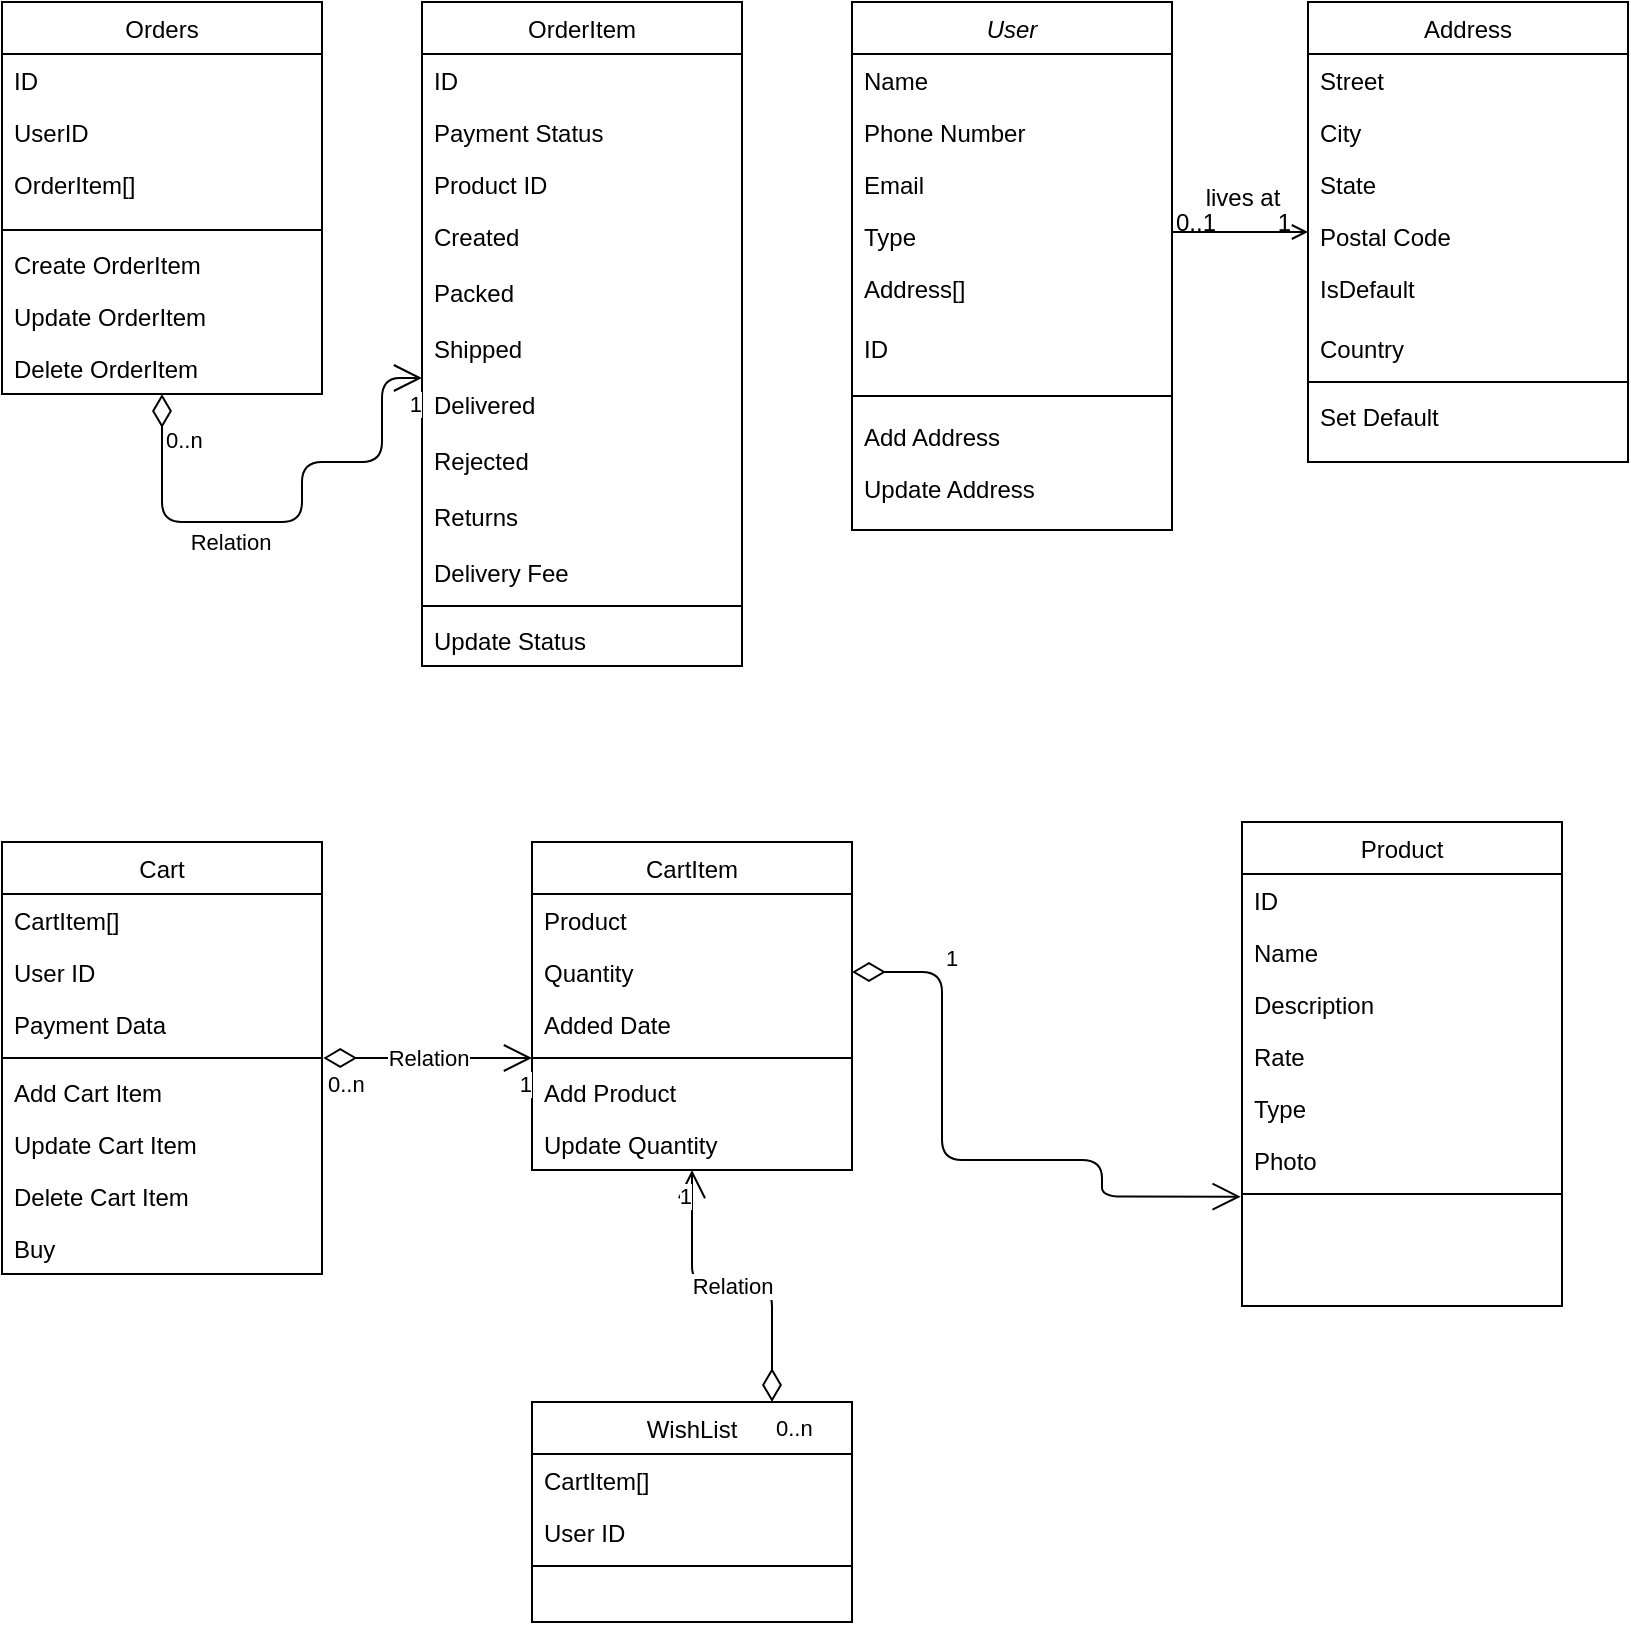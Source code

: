 <mxfile version="14.9.3" type="github">
  <diagram id="C5RBs43oDa-KdzZeNtuy" name="Page-1">
    <mxGraphModel dx="1022" dy="478" grid="1" gridSize="10" guides="1" tooltips="1" connect="1" arrows="1" fold="1" page="1" pageScale="1" pageWidth="827" pageHeight="1169" math="0" shadow="0">
      <root>
        <mxCell id="WIyWlLk6GJQsqaUBKTNV-0" />
        <mxCell id="WIyWlLk6GJQsqaUBKTNV-1" parent="WIyWlLk6GJQsqaUBKTNV-0" />
        <mxCell id="zkfFHV4jXpPFQw0GAbJ--0" value="User" style="swimlane;fontStyle=2;align=center;verticalAlign=top;childLayout=stackLayout;horizontal=1;startSize=26;horizontalStack=0;resizeParent=1;resizeLast=0;collapsible=1;marginBottom=0;rounded=0;shadow=0;strokeWidth=1;" parent="WIyWlLk6GJQsqaUBKTNV-1" vertex="1">
          <mxGeometry x="435" y="10" width="160" height="264" as="geometry">
            <mxRectangle x="230" y="140" width="160" height="26" as="alternateBounds" />
          </mxGeometry>
        </mxCell>
        <mxCell id="zkfFHV4jXpPFQw0GAbJ--1" value="Name" style="text;align=left;verticalAlign=top;spacingLeft=4;spacingRight=4;overflow=hidden;rotatable=0;points=[[0,0.5],[1,0.5]];portConstraint=eastwest;" parent="zkfFHV4jXpPFQw0GAbJ--0" vertex="1">
          <mxGeometry y="26" width="160" height="26" as="geometry" />
        </mxCell>
        <mxCell id="zkfFHV4jXpPFQw0GAbJ--2" value="Phone Number" style="text;align=left;verticalAlign=top;spacingLeft=4;spacingRight=4;overflow=hidden;rotatable=0;points=[[0,0.5],[1,0.5]];portConstraint=eastwest;rounded=0;shadow=0;html=0;" parent="zkfFHV4jXpPFQw0GAbJ--0" vertex="1">
          <mxGeometry y="52" width="160" height="26" as="geometry" />
        </mxCell>
        <mxCell id="zkfFHV4jXpPFQw0GAbJ--3" value="Email" style="text;align=left;verticalAlign=top;spacingLeft=4;spacingRight=4;overflow=hidden;rotatable=0;points=[[0,0.5],[1,0.5]];portConstraint=eastwest;rounded=0;shadow=0;html=0;" parent="zkfFHV4jXpPFQw0GAbJ--0" vertex="1">
          <mxGeometry y="78" width="160" height="26" as="geometry" />
        </mxCell>
        <mxCell id="DyezC6aLeG0_OlL_SEzV-1" value="Type" style="text;align=left;verticalAlign=top;spacingLeft=4;spacingRight=4;overflow=hidden;rotatable=0;points=[[0,0.5],[1,0.5]];portConstraint=eastwest;rounded=0;shadow=0;html=0;" parent="zkfFHV4jXpPFQw0GAbJ--0" vertex="1">
          <mxGeometry y="104" width="160" height="26" as="geometry" />
        </mxCell>
        <mxCell id="DyezC6aLeG0_OlL_SEzV-0" value="Address[]" style="text;align=left;verticalAlign=top;spacingLeft=4;spacingRight=4;overflow=hidden;rotatable=0;points=[[0,0.5],[1,0.5]];portConstraint=eastwest;rounded=0;shadow=0;html=0;" parent="zkfFHV4jXpPFQw0GAbJ--0" vertex="1">
          <mxGeometry y="130" width="160" height="30" as="geometry" />
        </mxCell>
        <mxCell id="iUmdqTqZfLeDE5vJXhXx-76" value="ID" style="text;align=left;verticalAlign=top;spacingLeft=4;spacingRight=4;overflow=hidden;rotatable=0;points=[[0,0.5],[1,0.5]];portConstraint=eastwest;rounded=0;shadow=0;html=0;" vertex="1" parent="zkfFHV4jXpPFQw0GAbJ--0">
          <mxGeometry y="160" width="160" height="30" as="geometry" />
        </mxCell>
        <mxCell id="zkfFHV4jXpPFQw0GAbJ--4" value="" style="line;html=1;strokeWidth=1;align=left;verticalAlign=middle;spacingTop=-1;spacingLeft=3;spacingRight=3;rotatable=0;labelPosition=right;points=[];portConstraint=eastwest;" parent="zkfFHV4jXpPFQw0GAbJ--0" vertex="1">
          <mxGeometry y="190" width="160" height="14" as="geometry" />
        </mxCell>
        <mxCell id="iUmdqTqZfLeDE5vJXhXx-86" value="Add Address" style="text;align=left;verticalAlign=top;spacingLeft=4;spacingRight=4;overflow=hidden;rotatable=0;points=[[0,0.5],[1,0.5]];portConstraint=eastwest;rounded=0;shadow=0;html=0;" vertex="1" parent="zkfFHV4jXpPFQw0GAbJ--0">
          <mxGeometry y="204" width="160" height="26" as="geometry" />
        </mxCell>
        <mxCell id="iUmdqTqZfLeDE5vJXhXx-81" value="Update Address" style="text;align=left;verticalAlign=top;spacingLeft=4;spacingRight=4;overflow=hidden;rotatable=0;points=[[0,0.5],[1,0.5]];portConstraint=eastwest;rounded=0;shadow=0;html=0;" vertex="1" parent="zkfFHV4jXpPFQw0GAbJ--0">
          <mxGeometry y="230" width="160" height="26" as="geometry" />
        </mxCell>
        <mxCell id="zkfFHV4jXpPFQw0GAbJ--6" value="Orders" style="swimlane;fontStyle=0;align=center;verticalAlign=top;childLayout=stackLayout;horizontal=1;startSize=26;horizontalStack=0;resizeParent=1;resizeLast=0;collapsible=1;marginBottom=0;rounded=0;shadow=0;strokeWidth=1;" parent="WIyWlLk6GJQsqaUBKTNV-1" vertex="1">
          <mxGeometry x="10" y="10" width="160" height="196" as="geometry">
            <mxRectangle x="130" y="380" width="160" height="26" as="alternateBounds" />
          </mxGeometry>
        </mxCell>
        <mxCell id="zkfFHV4jXpPFQw0GAbJ--7" value="ID" style="text;align=left;verticalAlign=top;spacingLeft=4;spacingRight=4;overflow=hidden;rotatable=0;points=[[0,0.5],[1,0.5]];portConstraint=eastwest;" parent="zkfFHV4jXpPFQw0GAbJ--6" vertex="1">
          <mxGeometry y="26" width="160" height="26" as="geometry" />
        </mxCell>
        <mxCell id="iUmdqTqZfLeDE5vJXhXx-36" value="UserID" style="text;align=left;verticalAlign=top;spacingLeft=4;spacingRight=4;overflow=hidden;rotatable=0;points=[[0,0.5],[1,0.5]];portConstraint=eastwest;" vertex="1" parent="zkfFHV4jXpPFQw0GAbJ--6">
          <mxGeometry y="52" width="160" height="26" as="geometry" />
        </mxCell>
        <mxCell id="zkfFHV4jXpPFQw0GAbJ--8" value="OrderItem[]" style="text;align=left;verticalAlign=top;spacingLeft=4;spacingRight=4;overflow=hidden;rotatable=0;points=[[0,0.5],[1,0.5]];portConstraint=eastwest;rounded=0;shadow=0;html=0;" parent="zkfFHV4jXpPFQw0GAbJ--6" vertex="1">
          <mxGeometry y="78" width="160" height="32" as="geometry" />
        </mxCell>
        <mxCell id="zkfFHV4jXpPFQw0GAbJ--9" value="" style="line;html=1;strokeWidth=1;align=left;verticalAlign=middle;spacingTop=-1;spacingLeft=3;spacingRight=3;rotatable=0;labelPosition=right;points=[];portConstraint=eastwest;" parent="zkfFHV4jXpPFQw0GAbJ--6" vertex="1">
          <mxGeometry y="110" width="160" height="8" as="geometry" />
        </mxCell>
        <mxCell id="iUmdqTqZfLeDE5vJXhXx-87" value="Create OrderItem" style="text;align=left;verticalAlign=top;spacingLeft=4;spacingRight=4;overflow=hidden;rotatable=0;points=[[0,0.5],[1,0.5]];portConstraint=eastwest;" vertex="1" parent="zkfFHV4jXpPFQw0GAbJ--6">
          <mxGeometry y="118" width="160" height="26" as="geometry" />
        </mxCell>
        <mxCell id="iUmdqTqZfLeDE5vJXhXx-88" value="Update OrderItem" style="text;align=left;verticalAlign=top;spacingLeft=4;spacingRight=4;overflow=hidden;rotatable=0;points=[[0,0.5],[1,0.5]];portConstraint=eastwest;" vertex="1" parent="zkfFHV4jXpPFQw0GAbJ--6">
          <mxGeometry y="144" width="160" height="26" as="geometry" />
        </mxCell>
        <mxCell id="iUmdqTqZfLeDE5vJXhXx-89" value="Delete OrderItem" style="text;align=left;verticalAlign=top;spacingLeft=4;spacingRight=4;overflow=hidden;rotatable=0;points=[[0,0.5],[1,0.5]];portConstraint=eastwest;" vertex="1" parent="zkfFHV4jXpPFQw0GAbJ--6">
          <mxGeometry y="170" width="160" height="26" as="geometry" />
        </mxCell>
        <mxCell id="zkfFHV4jXpPFQw0GAbJ--13" value="WishList" style="swimlane;fontStyle=0;align=center;verticalAlign=top;childLayout=stackLayout;horizontal=1;startSize=26;horizontalStack=0;resizeParent=1;resizeLast=0;collapsible=1;marginBottom=0;rounded=0;shadow=0;strokeWidth=1;" parent="WIyWlLk6GJQsqaUBKTNV-1" vertex="1">
          <mxGeometry x="275" y="710" width="160" height="110" as="geometry">
            <mxRectangle x="340" y="380" width="170" height="26" as="alternateBounds" />
          </mxGeometry>
        </mxCell>
        <mxCell id="zkfFHV4jXpPFQw0GAbJ--14" value="CartItem[]" style="text;align=left;verticalAlign=top;spacingLeft=4;spacingRight=4;overflow=hidden;rotatable=0;points=[[0,0.5],[1,0.5]];portConstraint=eastwest;" parent="zkfFHV4jXpPFQw0GAbJ--13" vertex="1">
          <mxGeometry y="26" width="160" height="26" as="geometry" />
        </mxCell>
        <mxCell id="iUmdqTqZfLeDE5vJXhXx-77" value="User ID" style="text;align=left;verticalAlign=top;spacingLeft=4;spacingRight=4;overflow=hidden;rotatable=0;points=[[0,0.5],[1,0.5]];portConstraint=eastwest;" vertex="1" parent="zkfFHV4jXpPFQw0GAbJ--13">
          <mxGeometry y="52" width="160" height="26" as="geometry" />
        </mxCell>
        <mxCell id="zkfFHV4jXpPFQw0GAbJ--15" value="" style="line;html=1;strokeWidth=1;align=left;verticalAlign=middle;spacingTop=-1;spacingLeft=3;spacingRight=3;rotatable=0;labelPosition=right;points=[];portConstraint=eastwest;" parent="zkfFHV4jXpPFQw0GAbJ--13" vertex="1">
          <mxGeometry y="78" width="160" height="8" as="geometry" />
        </mxCell>
        <mxCell id="zkfFHV4jXpPFQw0GAbJ--17" value="Address" style="swimlane;fontStyle=0;align=center;verticalAlign=top;childLayout=stackLayout;horizontal=1;startSize=26;horizontalStack=0;resizeParent=1;resizeLast=0;collapsible=1;marginBottom=0;rounded=0;shadow=0;strokeWidth=1;" parent="WIyWlLk6GJQsqaUBKTNV-1" vertex="1">
          <mxGeometry x="663" y="10" width="160" height="230" as="geometry">
            <mxRectangle x="550" y="140" width="160" height="26" as="alternateBounds" />
          </mxGeometry>
        </mxCell>
        <mxCell id="zkfFHV4jXpPFQw0GAbJ--18" value="Street" style="text;align=left;verticalAlign=top;spacingLeft=4;spacingRight=4;overflow=hidden;rotatable=0;points=[[0,0.5],[1,0.5]];portConstraint=eastwest;" parent="zkfFHV4jXpPFQw0GAbJ--17" vertex="1">
          <mxGeometry y="26" width="160" height="26" as="geometry" />
        </mxCell>
        <mxCell id="zkfFHV4jXpPFQw0GAbJ--19" value="City" style="text;align=left;verticalAlign=top;spacingLeft=4;spacingRight=4;overflow=hidden;rotatable=0;points=[[0,0.5],[1,0.5]];portConstraint=eastwest;rounded=0;shadow=0;html=0;" parent="zkfFHV4jXpPFQw0GAbJ--17" vertex="1">
          <mxGeometry y="52" width="160" height="26" as="geometry" />
        </mxCell>
        <mxCell id="zkfFHV4jXpPFQw0GAbJ--20" value="State" style="text;align=left;verticalAlign=top;spacingLeft=4;spacingRight=4;overflow=hidden;rotatable=0;points=[[0,0.5],[1,0.5]];portConstraint=eastwest;rounded=0;shadow=0;html=0;" parent="zkfFHV4jXpPFQw0GAbJ--17" vertex="1">
          <mxGeometry y="78" width="160" height="26" as="geometry" />
        </mxCell>
        <mxCell id="zkfFHV4jXpPFQw0GAbJ--21" value="Postal Code" style="text;align=left;verticalAlign=top;spacingLeft=4;spacingRight=4;overflow=hidden;rotatable=0;points=[[0,0.5],[1,0.5]];portConstraint=eastwest;rounded=0;shadow=0;html=0;" parent="zkfFHV4jXpPFQw0GAbJ--17" vertex="1">
          <mxGeometry y="104" width="160" height="26" as="geometry" />
        </mxCell>
        <mxCell id="DyezC6aLeG0_OlL_SEzV-2" value="IsDefault" style="text;align=left;verticalAlign=top;spacingLeft=4;spacingRight=4;overflow=hidden;rotatable=0;points=[[0,0.5],[1,0.5]];portConstraint=eastwest;rounded=0;shadow=0;html=0;" parent="zkfFHV4jXpPFQw0GAbJ--17" vertex="1">
          <mxGeometry y="130" width="160" height="30" as="geometry" />
        </mxCell>
        <mxCell id="zkfFHV4jXpPFQw0GAbJ--22" value="Country" style="text;align=left;verticalAlign=top;spacingLeft=4;spacingRight=4;overflow=hidden;rotatable=0;points=[[0,0.5],[1,0.5]];portConstraint=eastwest;rounded=0;shadow=0;html=0;" parent="zkfFHV4jXpPFQw0GAbJ--17" vertex="1">
          <mxGeometry y="160" width="160" height="26" as="geometry" />
        </mxCell>
        <mxCell id="zkfFHV4jXpPFQw0GAbJ--23" value="" style="line;html=1;strokeWidth=1;align=left;verticalAlign=middle;spacingTop=-1;spacingLeft=3;spacingRight=3;rotatable=0;labelPosition=right;points=[];portConstraint=eastwest;" parent="zkfFHV4jXpPFQw0GAbJ--17" vertex="1">
          <mxGeometry y="186" width="160" height="8" as="geometry" />
        </mxCell>
        <mxCell id="iUmdqTqZfLeDE5vJXhXx-82" value="Set Default" style="text;align=left;verticalAlign=top;spacingLeft=4;spacingRight=4;overflow=hidden;rotatable=0;points=[[0,0.5],[1,0.5]];portConstraint=eastwest;rounded=0;shadow=0;html=0;" vertex="1" parent="zkfFHV4jXpPFQw0GAbJ--17">
          <mxGeometry y="194" width="160" height="26" as="geometry" />
        </mxCell>
        <mxCell id="zkfFHV4jXpPFQw0GAbJ--26" value="" style="endArrow=open;shadow=0;strokeWidth=1;rounded=0;endFill=1;edgeStyle=elbowEdgeStyle;elbow=vertical;" parent="WIyWlLk6GJQsqaUBKTNV-1" source="zkfFHV4jXpPFQw0GAbJ--0" target="zkfFHV4jXpPFQw0GAbJ--17" edge="1">
          <mxGeometry x="0.5" y="41" relative="1" as="geometry">
            <mxPoint x="380" y="192" as="sourcePoint" />
            <mxPoint x="540" y="192" as="targetPoint" />
            <mxPoint x="-40" y="32" as="offset" />
          </mxGeometry>
        </mxCell>
        <mxCell id="zkfFHV4jXpPFQw0GAbJ--27" value="0..1" style="resizable=0;align=left;verticalAlign=bottom;labelBackgroundColor=none;fontSize=12;" parent="zkfFHV4jXpPFQw0GAbJ--26" connectable="0" vertex="1">
          <mxGeometry x="-1" relative="1" as="geometry">
            <mxPoint y="4" as="offset" />
          </mxGeometry>
        </mxCell>
        <mxCell id="zkfFHV4jXpPFQw0GAbJ--28" value="1" style="resizable=0;align=right;verticalAlign=bottom;labelBackgroundColor=none;fontSize=12;" parent="zkfFHV4jXpPFQw0GAbJ--26" connectable="0" vertex="1">
          <mxGeometry x="1" relative="1" as="geometry">
            <mxPoint x="-7" y="4" as="offset" />
          </mxGeometry>
        </mxCell>
        <mxCell id="zkfFHV4jXpPFQw0GAbJ--29" value="lives at" style="text;html=1;resizable=0;points=[];;align=center;verticalAlign=middle;labelBackgroundColor=none;rounded=0;shadow=0;strokeWidth=1;fontSize=12;" parent="zkfFHV4jXpPFQw0GAbJ--26" vertex="1" connectable="0">
          <mxGeometry x="0.5" y="49" relative="1" as="geometry">
            <mxPoint x="-16" y="32" as="offset" />
          </mxGeometry>
        </mxCell>
        <mxCell id="iUmdqTqZfLeDE5vJXhXx-0" value="CartItem" style="swimlane;fontStyle=0;align=center;verticalAlign=top;childLayout=stackLayout;horizontal=1;startSize=26;horizontalStack=0;resizeParent=1;resizeLast=0;collapsible=1;marginBottom=0;rounded=0;shadow=0;strokeWidth=1;" vertex="1" parent="WIyWlLk6GJQsqaUBKTNV-1">
          <mxGeometry x="275" y="430" width="160" height="164" as="geometry">
            <mxRectangle x="130" y="380" width="160" height="26" as="alternateBounds" />
          </mxGeometry>
        </mxCell>
        <mxCell id="iUmdqTqZfLeDE5vJXhXx-1" value="Product" style="text;align=left;verticalAlign=top;spacingLeft=4;spacingRight=4;overflow=hidden;rotatable=0;points=[[0,0.5],[1,0.5]];portConstraint=eastwest;" vertex="1" parent="iUmdqTqZfLeDE5vJXhXx-0">
          <mxGeometry y="26" width="160" height="26" as="geometry" />
        </mxCell>
        <mxCell id="iUmdqTqZfLeDE5vJXhXx-2" value="Quantity" style="text;align=left;verticalAlign=top;spacingLeft=4;spacingRight=4;overflow=hidden;rotatable=0;points=[[0,0.5],[1,0.5]];portConstraint=eastwest;rounded=0;shadow=0;html=0;" vertex="1" parent="iUmdqTqZfLeDE5vJXhXx-0">
          <mxGeometry y="52" width="160" height="26" as="geometry" />
        </mxCell>
        <mxCell id="iUmdqTqZfLeDE5vJXhXx-24" value="Added Date" style="text;align=left;verticalAlign=top;spacingLeft=4;spacingRight=4;overflow=hidden;rotatable=0;points=[[0,0.5],[1,0.5]];portConstraint=eastwest;rounded=0;shadow=0;html=0;" vertex="1" parent="iUmdqTqZfLeDE5vJXhXx-0">
          <mxGeometry y="78" width="160" height="26" as="geometry" />
        </mxCell>
        <mxCell id="iUmdqTqZfLeDE5vJXhXx-3" value="" style="line;html=1;strokeWidth=1;align=left;verticalAlign=middle;spacingTop=-1;spacingLeft=3;spacingRight=3;rotatable=0;labelPosition=right;points=[];portConstraint=eastwest;" vertex="1" parent="iUmdqTqZfLeDE5vJXhXx-0">
          <mxGeometry y="104" width="160" height="8" as="geometry" />
        </mxCell>
        <mxCell id="iUmdqTqZfLeDE5vJXhXx-94" value="Add Product" style="text;align=left;verticalAlign=top;spacingLeft=4;spacingRight=4;overflow=hidden;rotatable=0;points=[[0,0.5],[1,0.5]];portConstraint=eastwest;" vertex="1" parent="iUmdqTqZfLeDE5vJXhXx-0">
          <mxGeometry y="112" width="160" height="26" as="geometry" />
        </mxCell>
        <mxCell id="iUmdqTqZfLeDE5vJXhXx-95" value="Update Quantity" style="text;align=left;verticalAlign=top;spacingLeft=4;spacingRight=4;overflow=hidden;rotatable=0;points=[[0,0.5],[1,0.5]];portConstraint=eastwest;" vertex="1" parent="iUmdqTqZfLeDE5vJXhXx-0">
          <mxGeometry y="138" width="160" height="26" as="geometry" />
        </mxCell>
        <mxCell id="iUmdqTqZfLeDE5vJXhXx-6" value="Product" style="swimlane;fontStyle=0;align=center;verticalAlign=top;childLayout=stackLayout;horizontal=1;startSize=26;horizontalStack=0;resizeParent=1;resizeLast=0;collapsible=1;marginBottom=0;rounded=0;shadow=0;strokeWidth=1;" vertex="1" parent="WIyWlLk6GJQsqaUBKTNV-1">
          <mxGeometry x="630" y="420" width="160" height="242" as="geometry">
            <mxRectangle x="130" y="380" width="160" height="26" as="alternateBounds" />
          </mxGeometry>
        </mxCell>
        <mxCell id="iUmdqTqZfLeDE5vJXhXx-8" value="ID" style="text;align=left;verticalAlign=top;spacingLeft=4;spacingRight=4;overflow=hidden;rotatable=0;points=[[0,0.5],[1,0.5]];portConstraint=eastwest;rounded=0;shadow=0;html=0;" vertex="1" parent="iUmdqTqZfLeDE5vJXhXx-6">
          <mxGeometry y="26" width="160" height="26" as="geometry" />
        </mxCell>
        <mxCell id="iUmdqTqZfLeDE5vJXhXx-7" value="Name" style="text;align=left;verticalAlign=top;spacingLeft=4;spacingRight=4;overflow=hidden;rotatable=0;points=[[0,0.5],[1,0.5]];portConstraint=eastwest;" vertex="1" parent="iUmdqTqZfLeDE5vJXhXx-6">
          <mxGeometry y="52" width="160" height="26" as="geometry" />
        </mxCell>
        <mxCell id="iUmdqTqZfLeDE5vJXhXx-20" value="Description" style="text;align=left;verticalAlign=top;spacingLeft=4;spacingRight=4;overflow=hidden;rotatable=0;points=[[0,0.5],[1,0.5]];portConstraint=eastwest;rounded=0;shadow=0;html=0;" vertex="1" parent="iUmdqTqZfLeDE5vJXhXx-6">
          <mxGeometry y="78" width="160" height="26" as="geometry" />
        </mxCell>
        <mxCell id="iUmdqTqZfLeDE5vJXhXx-21" value="Rate" style="text;align=left;verticalAlign=top;spacingLeft=4;spacingRight=4;overflow=hidden;rotatable=0;points=[[0,0.5],[1,0.5]];portConstraint=eastwest;rounded=0;shadow=0;html=0;" vertex="1" parent="iUmdqTqZfLeDE5vJXhXx-6">
          <mxGeometry y="104" width="160" height="26" as="geometry" />
        </mxCell>
        <mxCell id="iUmdqTqZfLeDE5vJXhXx-22" value="Type" style="text;align=left;verticalAlign=top;spacingLeft=4;spacingRight=4;overflow=hidden;rotatable=0;points=[[0,0.5],[1,0.5]];portConstraint=eastwest;rounded=0;shadow=0;html=0;" vertex="1" parent="iUmdqTqZfLeDE5vJXhXx-6">
          <mxGeometry y="130" width="160" height="26" as="geometry" />
        </mxCell>
        <mxCell id="iUmdqTqZfLeDE5vJXhXx-23" value="Photo" style="text;align=left;verticalAlign=top;spacingLeft=4;spacingRight=4;overflow=hidden;rotatable=0;points=[[0,0.5],[1,0.5]];portConstraint=eastwest;rounded=0;shadow=0;html=0;" vertex="1" parent="iUmdqTqZfLeDE5vJXhXx-6">
          <mxGeometry y="156" width="160" height="26" as="geometry" />
        </mxCell>
        <mxCell id="iUmdqTqZfLeDE5vJXhXx-9" value="" style="line;html=1;strokeWidth=1;align=left;verticalAlign=middle;spacingTop=-1;spacingLeft=3;spacingRight=3;rotatable=0;labelPosition=right;points=[];portConstraint=eastwest;" vertex="1" parent="iUmdqTqZfLeDE5vJXhXx-6">
          <mxGeometry y="182" width="160" height="8" as="geometry" />
        </mxCell>
        <mxCell id="iUmdqTqZfLeDE5vJXhXx-12" value="Cart" style="swimlane;fontStyle=0;align=center;verticalAlign=top;childLayout=stackLayout;horizontal=1;startSize=26;horizontalStack=0;resizeParent=1;resizeLast=0;collapsible=1;marginBottom=0;rounded=0;shadow=0;strokeWidth=1;" vertex="1" parent="WIyWlLk6GJQsqaUBKTNV-1">
          <mxGeometry x="10" y="430" width="160" height="216" as="geometry">
            <mxRectangle x="130" y="380" width="160" height="26" as="alternateBounds" />
          </mxGeometry>
        </mxCell>
        <mxCell id="iUmdqTqZfLeDE5vJXhXx-13" value="CartItem[]" style="text;align=left;verticalAlign=top;spacingLeft=4;spacingRight=4;overflow=hidden;rotatable=0;points=[[0,0.5],[1,0.5]];portConstraint=eastwest;" vertex="1" parent="iUmdqTqZfLeDE5vJXhXx-12">
          <mxGeometry y="26" width="160" height="26" as="geometry" />
        </mxCell>
        <mxCell id="iUmdqTqZfLeDE5vJXhXx-78" value="User ID" style="text;align=left;verticalAlign=top;spacingLeft=4;spacingRight=4;overflow=hidden;rotatable=0;points=[[0,0.5],[1,0.5]];portConstraint=eastwest;" vertex="1" parent="iUmdqTqZfLeDE5vJXhXx-12">
          <mxGeometry y="52" width="160" height="26" as="geometry" />
        </mxCell>
        <mxCell id="iUmdqTqZfLeDE5vJXhXx-105" value="Payment Data" style="text;align=left;verticalAlign=top;spacingLeft=4;spacingRight=4;overflow=hidden;rotatable=0;points=[[0,0.5],[1,0.5]];portConstraint=eastwest;" vertex="1" parent="iUmdqTqZfLeDE5vJXhXx-12">
          <mxGeometry y="78" width="160" height="26" as="geometry" />
        </mxCell>
        <mxCell id="iUmdqTqZfLeDE5vJXhXx-15" value="" style="line;html=1;strokeWidth=1;align=left;verticalAlign=middle;spacingTop=-1;spacingLeft=3;spacingRight=3;rotatable=0;labelPosition=right;points=[];portConstraint=eastwest;" vertex="1" parent="iUmdqTqZfLeDE5vJXhXx-12">
          <mxGeometry y="104" width="160" height="8" as="geometry" />
        </mxCell>
        <mxCell id="iUmdqTqZfLeDE5vJXhXx-91" value="Add Cart Item" style="text;align=left;verticalAlign=top;spacingLeft=4;spacingRight=4;overflow=hidden;rotatable=0;points=[[0,0.5],[1,0.5]];portConstraint=eastwest;" vertex="1" parent="iUmdqTqZfLeDE5vJXhXx-12">
          <mxGeometry y="112" width="160" height="26" as="geometry" />
        </mxCell>
        <mxCell id="iUmdqTqZfLeDE5vJXhXx-92" value="Update Cart Item" style="text;align=left;verticalAlign=top;spacingLeft=4;spacingRight=4;overflow=hidden;rotatable=0;points=[[0,0.5],[1,0.5]];portConstraint=eastwest;" vertex="1" parent="iUmdqTqZfLeDE5vJXhXx-12">
          <mxGeometry y="138" width="160" height="26" as="geometry" />
        </mxCell>
        <mxCell id="iUmdqTqZfLeDE5vJXhXx-93" value="Delete Cart Item" style="text;align=left;verticalAlign=top;spacingLeft=4;spacingRight=4;overflow=hidden;rotatable=0;points=[[0,0.5],[1,0.5]];portConstraint=eastwest;" vertex="1" parent="iUmdqTqZfLeDE5vJXhXx-12">
          <mxGeometry y="164" width="160" height="26" as="geometry" />
        </mxCell>
        <mxCell id="iUmdqTqZfLeDE5vJXhXx-104" value="Buy" style="text;align=left;verticalAlign=top;spacingLeft=4;spacingRight=4;overflow=hidden;rotatable=0;points=[[0,0.5],[1,0.5]];portConstraint=eastwest;" vertex="1" parent="iUmdqTqZfLeDE5vJXhXx-12">
          <mxGeometry y="190" width="160" height="26" as="geometry" />
        </mxCell>
        <mxCell id="iUmdqTqZfLeDE5vJXhXx-40" value="OrderItem" style="swimlane;fontStyle=0;align=center;verticalAlign=top;childLayout=stackLayout;horizontal=1;startSize=26;horizontalStack=0;resizeParent=1;resizeLast=0;collapsible=1;marginBottom=0;rounded=0;shadow=0;strokeWidth=1;" vertex="1" parent="WIyWlLk6GJQsqaUBKTNV-1">
          <mxGeometry x="220" y="10" width="160" height="332" as="geometry">
            <mxRectangle x="130" y="380" width="160" height="26" as="alternateBounds" />
          </mxGeometry>
        </mxCell>
        <mxCell id="iUmdqTqZfLeDE5vJXhXx-41" value="ID" style="text;align=left;verticalAlign=top;spacingLeft=4;spacingRight=4;overflow=hidden;rotatable=0;points=[[0,0.5],[1,0.5]];portConstraint=eastwest;" vertex="1" parent="iUmdqTqZfLeDE5vJXhXx-40">
          <mxGeometry y="26" width="160" height="26" as="geometry" />
        </mxCell>
        <mxCell id="iUmdqTqZfLeDE5vJXhXx-96" value="Payment Status" style="text;align=left;verticalAlign=top;spacingLeft=4;spacingRight=4;overflow=hidden;rotatable=0;points=[[0,0.5],[1,0.5]];portConstraint=eastwest;" vertex="1" parent="iUmdqTqZfLeDE5vJXhXx-40">
          <mxGeometry y="52" width="160" height="26" as="geometry" />
        </mxCell>
        <mxCell id="iUmdqTqZfLeDE5vJXhXx-46" value="Product ID" style="text;align=left;verticalAlign=top;spacingLeft=4;spacingRight=4;overflow=hidden;rotatable=0;points=[[0,0.5],[1,0.5]];portConstraint=eastwest;" vertex="1" parent="iUmdqTqZfLeDE5vJXhXx-40">
          <mxGeometry y="78" width="160" height="26" as="geometry" />
        </mxCell>
        <mxCell id="iUmdqTqZfLeDE5vJXhXx-43" value="Created&#xa;&#xa;Packed&#xa;&#xa;Shipped&#xa;&#xa;Delivered&#xa;&#xa;Rejected&#xa;&#xa;Returns" style="text;align=left;verticalAlign=top;spacingLeft=4;spacingRight=4;overflow=hidden;rotatable=0;points=[[0,0.5],[1,0.5]];portConstraint=eastwest;rounded=0;shadow=0;html=0;" vertex="1" parent="iUmdqTqZfLeDE5vJXhXx-40">
          <mxGeometry y="104" width="160" height="168" as="geometry" />
        </mxCell>
        <mxCell id="iUmdqTqZfLeDE5vJXhXx-44" value="Delivery Fee" style="text;align=left;verticalAlign=top;spacingLeft=4;spacingRight=4;overflow=hidden;rotatable=0;points=[[0,0.5],[1,0.5]];portConstraint=eastwest;rounded=0;shadow=0;html=0;" vertex="1" parent="iUmdqTqZfLeDE5vJXhXx-40">
          <mxGeometry y="272" width="160" height="26" as="geometry" />
        </mxCell>
        <mxCell id="iUmdqTqZfLeDE5vJXhXx-45" value="" style="line;html=1;strokeWidth=1;align=left;verticalAlign=middle;spacingTop=-1;spacingLeft=3;spacingRight=3;rotatable=0;labelPosition=right;points=[];portConstraint=eastwest;" vertex="1" parent="iUmdqTqZfLeDE5vJXhXx-40">
          <mxGeometry y="298" width="160" height="8" as="geometry" />
        </mxCell>
        <mxCell id="iUmdqTqZfLeDE5vJXhXx-90" value="Update Status" style="text;align=left;verticalAlign=top;spacingLeft=4;spacingRight=4;overflow=hidden;rotatable=0;points=[[0,0.5],[1,0.5]];portConstraint=eastwest;rounded=0;shadow=0;html=0;" vertex="1" parent="iUmdqTqZfLeDE5vJXhXx-40">
          <mxGeometry y="306" width="160" height="26" as="geometry" />
        </mxCell>
        <mxCell id="iUmdqTqZfLeDE5vJXhXx-56" value="Relation" style="endArrow=open;html=1;endSize=12;startArrow=diamondThin;startSize=14;startFill=0;edgeStyle=orthogonalEdgeStyle;exitX=1.004;exitY=0.5;exitDx=0;exitDy=0;exitPerimeter=0;entryX=0;entryY=0.5;entryDx=0;entryDy=0;entryPerimeter=0;" edge="1" parent="WIyWlLk6GJQsqaUBKTNV-1" source="iUmdqTqZfLeDE5vJXhXx-15" target="iUmdqTqZfLeDE5vJXhXx-3">
          <mxGeometry relative="1" as="geometry">
            <mxPoint x="420" y="520" as="sourcePoint" />
            <mxPoint x="580" y="520" as="targetPoint" />
          </mxGeometry>
        </mxCell>
        <mxCell id="iUmdqTqZfLeDE5vJXhXx-57" value="0..n" style="edgeLabel;resizable=0;html=1;align=left;verticalAlign=top;" connectable="0" vertex="1" parent="iUmdqTqZfLeDE5vJXhXx-56">
          <mxGeometry x="-1" relative="1" as="geometry" />
        </mxCell>
        <mxCell id="iUmdqTqZfLeDE5vJXhXx-58" value="1" style="edgeLabel;resizable=0;html=1;align=right;verticalAlign=top;" connectable="0" vertex="1" parent="iUmdqTqZfLeDE5vJXhXx-56">
          <mxGeometry x="1" relative="1" as="geometry" />
        </mxCell>
        <mxCell id="iUmdqTqZfLeDE5vJXhXx-62" value="1" style="endArrow=open;html=1;endSize=12;startArrow=diamondThin;startSize=14;startFill=0;edgeStyle=orthogonalEdgeStyle;align=left;verticalAlign=bottom;entryX=-0.004;entryY=1.205;entryDx=0;entryDy=0;entryPerimeter=0;exitX=1;exitY=0.5;exitDx=0;exitDy=0;" edge="1" parent="WIyWlLk6GJQsqaUBKTNV-1" source="iUmdqTqZfLeDE5vJXhXx-2" target="iUmdqTqZfLeDE5vJXhXx-23">
          <mxGeometry x="-0.695" relative="1" as="geometry">
            <mxPoint x="450" y="670" as="sourcePoint" />
            <mxPoint x="610" y="670" as="targetPoint" />
            <Array as="points">
              <mxPoint x="480" y="495" />
              <mxPoint x="480" y="589" />
              <mxPoint x="560" y="589" />
              <mxPoint x="560" y="607" />
            </Array>
            <mxPoint as="offset" />
          </mxGeometry>
        </mxCell>
        <mxCell id="iUmdqTqZfLeDE5vJXhXx-69" value="Relation" style="endArrow=open;html=1;endSize=12;startArrow=diamondThin;startSize=14;startFill=0;edgeStyle=orthogonalEdgeStyle;entryX=0;entryY=0.5;entryDx=0;entryDy=0;exitX=0.5;exitY=1;exitDx=0;exitDy=0;" edge="1" parent="WIyWlLk6GJQsqaUBKTNV-1" source="zkfFHV4jXpPFQw0GAbJ--6" target="iUmdqTqZfLeDE5vJXhXx-43">
          <mxGeometry x="-0.266" y="-10" relative="1" as="geometry">
            <mxPoint x="170" y="84.5" as="sourcePoint" />
            <mxPoint x="330" y="84.5" as="targetPoint" />
            <Array as="points">
              <mxPoint x="90" y="270" />
              <mxPoint x="160" y="270" />
              <mxPoint x="160" y="240" />
              <mxPoint x="200" y="240" />
              <mxPoint x="200" y="198" />
            </Array>
            <mxPoint as="offset" />
          </mxGeometry>
        </mxCell>
        <mxCell id="iUmdqTqZfLeDE5vJXhXx-70" value="0..n" style="edgeLabel;resizable=0;html=1;align=left;verticalAlign=top;" connectable="0" vertex="1" parent="iUmdqTqZfLeDE5vJXhXx-69">
          <mxGeometry x="-1" relative="1" as="geometry">
            <mxPoint y="10" as="offset" />
          </mxGeometry>
        </mxCell>
        <mxCell id="iUmdqTqZfLeDE5vJXhXx-71" value="1" style="edgeLabel;resizable=0;html=1;align=right;verticalAlign=top;" connectable="0" vertex="1" parent="iUmdqTqZfLeDE5vJXhXx-69">
          <mxGeometry x="1" relative="1" as="geometry" />
        </mxCell>
        <mxCell id="iUmdqTqZfLeDE5vJXhXx-73" value="Relation" style="endArrow=open;html=1;endSize=12;startArrow=diamondThin;startSize=14;startFill=0;edgeStyle=orthogonalEdgeStyle;exitX=0.75;exitY=0;exitDx=0;exitDy=0;entryX=0.5;entryY=1;entryDx=0;entryDy=0;" edge="1" parent="WIyWlLk6GJQsqaUBKTNV-1" source="zkfFHV4jXpPFQw0GAbJ--13" target="iUmdqTqZfLeDE5vJXhXx-0">
          <mxGeometry relative="1" as="geometry">
            <mxPoint x="360" y="662" as="sourcePoint" />
            <mxPoint x="520" y="662" as="targetPoint" />
          </mxGeometry>
        </mxCell>
        <mxCell id="iUmdqTqZfLeDE5vJXhXx-74" value="0..n" style="edgeLabel;resizable=0;html=1;align=left;verticalAlign=top;" connectable="0" vertex="1" parent="iUmdqTqZfLeDE5vJXhXx-73">
          <mxGeometry x="-1" relative="1" as="geometry" />
        </mxCell>
        <mxCell id="iUmdqTqZfLeDE5vJXhXx-75" value="1" style="edgeLabel;resizable=0;html=1;align=right;verticalAlign=top;" connectable="0" vertex="1" parent="iUmdqTqZfLeDE5vJXhXx-73">
          <mxGeometry x="1" relative="1" as="geometry" />
        </mxCell>
      </root>
    </mxGraphModel>
  </diagram>
</mxfile>
